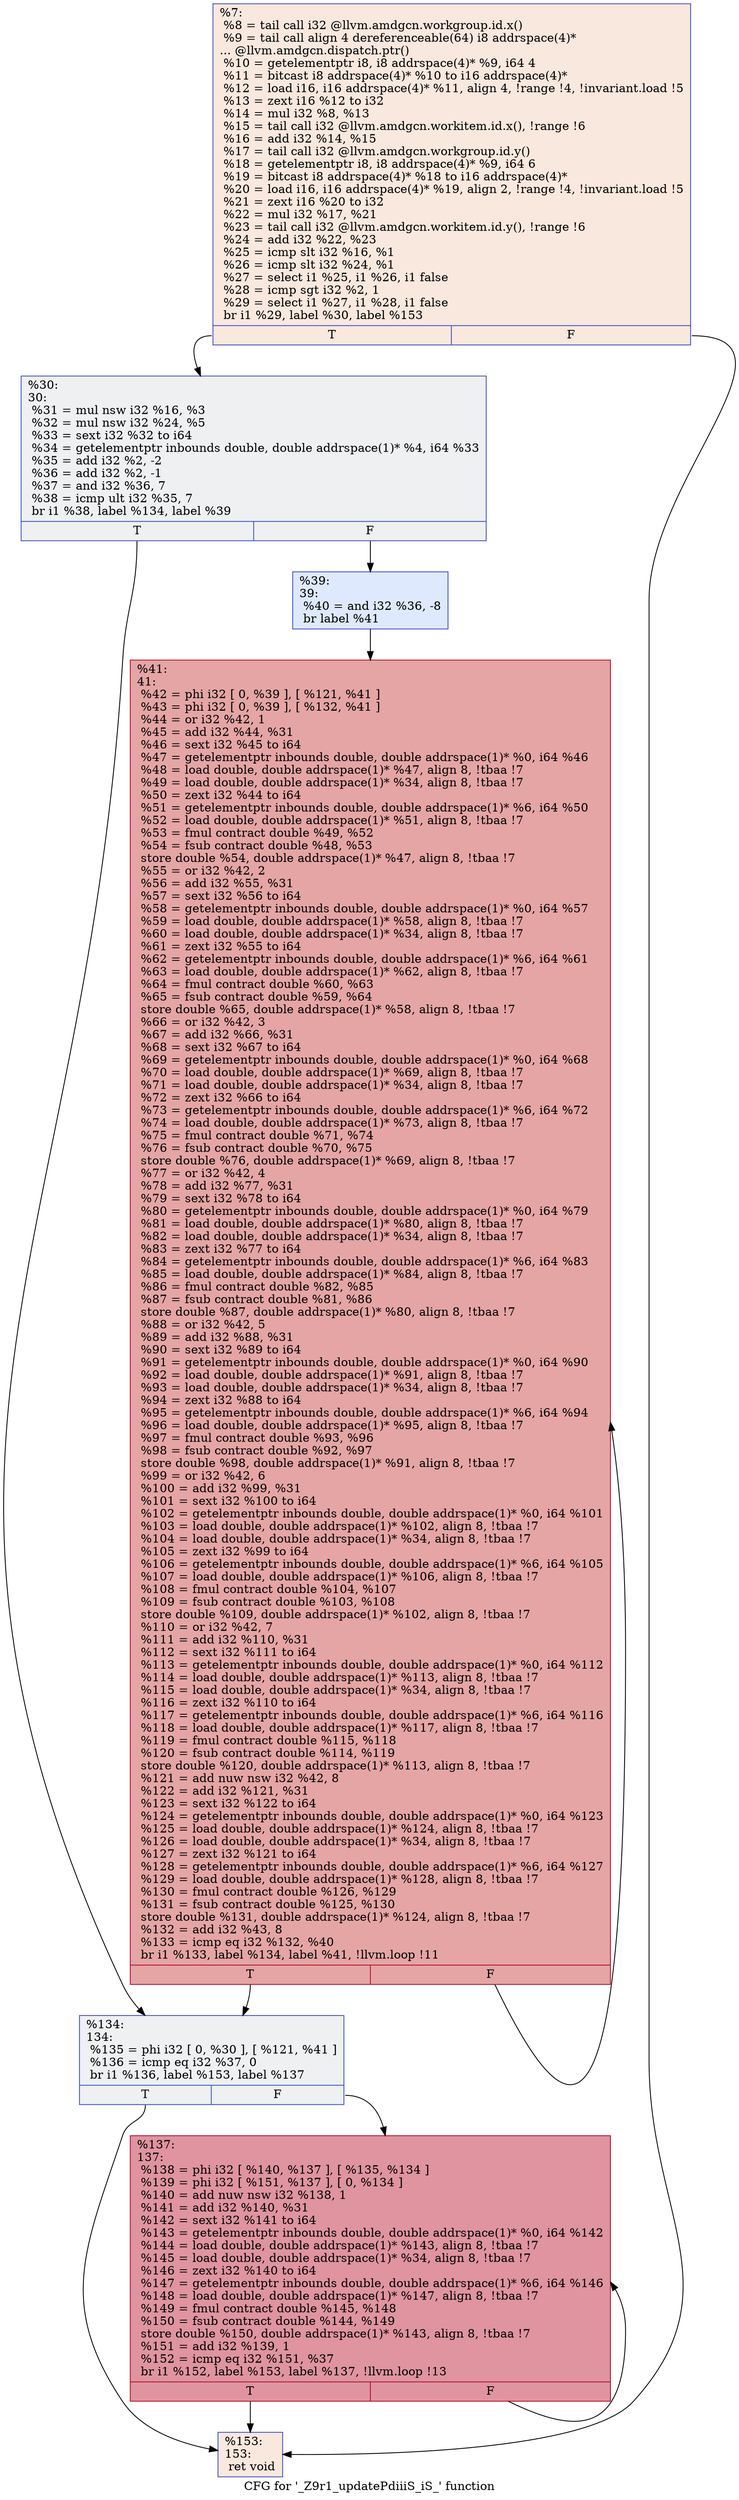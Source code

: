 digraph "CFG for '_Z9r1_updatePdiiiS_iS_' function" {
	label="CFG for '_Z9r1_updatePdiiiS_iS_' function";

	Node0x4842c80 [shape=record,color="#3d50c3ff", style=filled, fillcolor="#f2cab570",label="{%7:\l  %8 = tail call i32 @llvm.amdgcn.workgroup.id.x()\l  %9 = tail call align 4 dereferenceable(64) i8 addrspace(4)*\l... @llvm.amdgcn.dispatch.ptr()\l  %10 = getelementptr i8, i8 addrspace(4)* %9, i64 4\l  %11 = bitcast i8 addrspace(4)* %10 to i16 addrspace(4)*\l  %12 = load i16, i16 addrspace(4)* %11, align 4, !range !4, !invariant.load !5\l  %13 = zext i16 %12 to i32\l  %14 = mul i32 %8, %13\l  %15 = tail call i32 @llvm.amdgcn.workitem.id.x(), !range !6\l  %16 = add i32 %14, %15\l  %17 = tail call i32 @llvm.amdgcn.workgroup.id.y()\l  %18 = getelementptr i8, i8 addrspace(4)* %9, i64 6\l  %19 = bitcast i8 addrspace(4)* %18 to i16 addrspace(4)*\l  %20 = load i16, i16 addrspace(4)* %19, align 2, !range !4, !invariant.load !5\l  %21 = zext i16 %20 to i32\l  %22 = mul i32 %17, %21\l  %23 = tail call i32 @llvm.amdgcn.workitem.id.y(), !range !6\l  %24 = add i32 %22, %23\l  %25 = icmp slt i32 %16, %1\l  %26 = icmp slt i32 %24, %1\l  %27 = select i1 %25, i1 %26, i1 false\l  %28 = icmp sgt i32 %2, 1\l  %29 = select i1 %27, i1 %28, i1 false\l  br i1 %29, label %30, label %153\l|{<s0>T|<s1>F}}"];
	Node0x4842c80:s0 -> Node0x4846840;
	Node0x4842c80:s1 -> Node0x48468d0;
	Node0x4846840 [shape=record,color="#3d50c3ff", style=filled, fillcolor="#d9dce170",label="{%30:\l30:                                               \l  %31 = mul nsw i32 %16, %3\l  %32 = mul nsw i32 %24, %5\l  %33 = sext i32 %32 to i64\l  %34 = getelementptr inbounds double, double addrspace(1)* %4, i64 %33\l  %35 = add i32 %2, -2\l  %36 = add i32 %2, -1\l  %37 = and i32 %36, 7\l  %38 = icmp ult i32 %35, 7\l  br i1 %38, label %134, label %39\l|{<s0>T|<s1>F}}"];
	Node0x4846840:s0 -> Node0x4847010;
	Node0x4846840:s1 -> Node0x4847060;
	Node0x4847060 [shape=record,color="#3d50c3ff", style=filled, fillcolor="#b5cdfa70",label="{%39:\l39:                                               \l  %40 = and i32 %36, -8\l  br label %41\l}"];
	Node0x4847060 -> Node0x4847260;
	Node0x4847260 [shape=record,color="#b70d28ff", style=filled, fillcolor="#c5333470",label="{%41:\l41:                                               \l  %42 = phi i32 [ 0, %39 ], [ %121, %41 ]\l  %43 = phi i32 [ 0, %39 ], [ %132, %41 ]\l  %44 = or i32 %42, 1\l  %45 = add i32 %44, %31\l  %46 = sext i32 %45 to i64\l  %47 = getelementptr inbounds double, double addrspace(1)* %0, i64 %46\l  %48 = load double, double addrspace(1)* %47, align 8, !tbaa !7\l  %49 = load double, double addrspace(1)* %34, align 8, !tbaa !7\l  %50 = zext i32 %44 to i64\l  %51 = getelementptr inbounds double, double addrspace(1)* %6, i64 %50\l  %52 = load double, double addrspace(1)* %51, align 8, !tbaa !7\l  %53 = fmul contract double %49, %52\l  %54 = fsub contract double %48, %53\l  store double %54, double addrspace(1)* %47, align 8, !tbaa !7\l  %55 = or i32 %42, 2\l  %56 = add i32 %55, %31\l  %57 = sext i32 %56 to i64\l  %58 = getelementptr inbounds double, double addrspace(1)* %0, i64 %57\l  %59 = load double, double addrspace(1)* %58, align 8, !tbaa !7\l  %60 = load double, double addrspace(1)* %34, align 8, !tbaa !7\l  %61 = zext i32 %55 to i64\l  %62 = getelementptr inbounds double, double addrspace(1)* %6, i64 %61\l  %63 = load double, double addrspace(1)* %62, align 8, !tbaa !7\l  %64 = fmul contract double %60, %63\l  %65 = fsub contract double %59, %64\l  store double %65, double addrspace(1)* %58, align 8, !tbaa !7\l  %66 = or i32 %42, 3\l  %67 = add i32 %66, %31\l  %68 = sext i32 %67 to i64\l  %69 = getelementptr inbounds double, double addrspace(1)* %0, i64 %68\l  %70 = load double, double addrspace(1)* %69, align 8, !tbaa !7\l  %71 = load double, double addrspace(1)* %34, align 8, !tbaa !7\l  %72 = zext i32 %66 to i64\l  %73 = getelementptr inbounds double, double addrspace(1)* %6, i64 %72\l  %74 = load double, double addrspace(1)* %73, align 8, !tbaa !7\l  %75 = fmul contract double %71, %74\l  %76 = fsub contract double %70, %75\l  store double %76, double addrspace(1)* %69, align 8, !tbaa !7\l  %77 = or i32 %42, 4\l  %78 = add i32 %77, %31\l  %79 = sext i32 %78 to i64\l  %80 = getelementptr inbounds double, double addrspace(1)* %0, i64 %79\l  %81 = load double, double addrspace(1)* %80, align 8, !tbaa !7\l  %82 = load double, double addrspace(1)* %34, align 8, !tbaa !7\l  %83 = zext i32 %77 to i64\l  %84 = getelementptr inbounds double, double addrspace(1)* %6, i64 %83\l  %85 = load double, double addrspace(1)* %84, align 8, !tbaa !7\l  %86 = fmul contract double %82, %85\l  %87 = fsub contract double %81, %86\l  store double %87, double addrspace(1)* %80, align 8, !tbaa !7\l  %88 = or i32 %42, 5\l  %89 = add i32 %88, %31\l  %90 = sext i32 %89 to i64\l  %91 = getelementptr inbounds double, double addrspace(1)* %0, i64 %90\l  %92 = load double, double addrspace(1)* %91, align 8, !tbaa !7\l  %93 = load double, double addrspace(1)* %34, align 8, !tbaa !7\l  %94 = zext i32 %88 to i64\l  %95 = getelementptr inbounds double, double addrspace(1)* %6, i64 %94\l  %96 = load double, double addrspace(1)* %95, align 8, !tbaa !7\l  %97 = fmul contract double %93, %96\l  %98 = fsub contract double %92, %97\l  store double %98, double addrspace(1)* %91, align 8, !tbaa !7\l  %99 = or i32 %42, 6\l  %100 = add i32 %99, %31\l  %101 = sext i32 %100 to i64\l  %102 = getelementptr inbounds double, double addrspace(1)* %0, i64 %101\l  %103 = load double, double addrspace(1)* %102, align 8, !tbaa !7\l  %104 = load double, double addrspace(1)* %34, align 8, !tbaa !7\l  %105 = zext i32 %99 to i64\l  %106 = getelementptr inbounds double, double addrspace(1)* %6, i64 %105\l  %107 = load double, double addrspace(1)* %106, align 8, !tbaa !7\l  %108 = fmul contract double %104, %107\l  %109 = fsub contract double %103, %108\l  store double %109, double addrspace(1)* %102, align 8, !tbaa !7\l  %110 = or i32 %42, 7\l  %111 = add i32 %110, %31\l  %112 = sext i32 %111 to i64\l  %113 = getelementptr inbounds double, double addrspace(1)* %0, i64 %112\l  %114 = load double, double addrspace(1)* %113, align 8, !tbaa !7\l  %115 = load double, double addrspace(1)* %34, align 8, !tbaa !7\l  %116 = zext i32 %110 to i64\l  %117 = getelementptr inbounds double, double addrspace(1)* %6, i64 %116\l  %118 = load double, double addrspace(1)* %117, align 8, !tbaa !7\l  %119 = fmul contract double %115, %118\l  %120 = fsub contract double %114, %119\l  store double %120, double addrspace(1)* %113, align 8, !tbaa !7\l  %121 = add nuw nsw i32 %42, 8\l  %122 = add i32 %121, %31\l  %123 = sext i32 %122 to i64\l  %124 = getelementptr inbounds double, double addrspace(1)* %0, i64 %123\l  %125 = load double, double addrspace(1)* %124, align 8, !tbaa !7\l  %126 = load double, double addrspace(1)* %34, align 8, !tbaa !7\l  %127 = zext i32 %121 to i64\l  %128 = getelementptr inbounds double, double addrspace(1)* %6, i64 %127\l  %129 = load double, double addrspace(1)* %128, align 8, !tbaa !7\l  %130 = fmul contract double %126, %129\l  %131 = fsub contract double %125, %130\l  store double %131, double addrspace(1)* %124, align 8, !tbaa !7\l  %132 = add i32 %43, 8\l  %133 = icmp eq i32 %132, %40\l  br i1 %133, label %134, label %41, !llvm.loop !11\l|{<s0>T|<s1>F}}"];
	Node0x4847260:s0 -> Node0x4847010;
	Node0x4847260:s1 -> Node0x4847260;
	Node0x4847010 [shape=record,color="#3d50c3ff", style=filled, fillcolor="#d9dce170",label="{%134:\l134:                                              \l  %135 = phi i32 [ 0, %30 ], [ %121, %41 ]\l  %136 = icmp eq i32 %37, 0\l  br i1 %136, label %153, label %137\l|{<s0>T|<s1>F}}"];
	Node0x4847010:s0 -> Node0x48468d0;
	Node0x4847010:s1 -> Node0x484b9b0;
	Node0x484b9b0 [shape=record,color="#b70d28ff", style=filled, fillcolor="#b70d2870",label="{%137:\l137:                                              \l  %138 = phi i32 [ %140, %137 ], [ %135, %134 ]\l  %139 = phi i32 [ %151, %137 ], [ 0, %134 ]\l  %140 = add nuw nsw i32 %138, 1\l  %141 = add i32 %140, %31\l  %142 = sext i32 %141 to i64\l  %143 = getelementptr inbounds double, double addrspace(1)* %0, i64 %142\l  %144 = load double, double addrspace(1)* %143, align 8, !tbaa !7\l  %145 = load double, double addrspace(1)* %34, align 8, !tbaa !7\l  %146 = zext i32 %140 to i64\l  %147 = getelementptr inbounds double, double addrspace(1)* %6, i64 %146\l  %148 = load double, double addrspace(1)* %147, align 8, !tbaa !7\l  %149 = fmul contract double %145, %148\l  %150 = fsub contract double %144, %149\l  store double %150, double addrspace(1)* %143, align 8, !tbaa !7\l  %151 = add i32 %139, 1\l  %152 = icmp eq i32 %151, %37\l  br i1 %152, label %153, label %137, !llvm.loop !13\l|{<s0>T|<s1>F}}"];
	Node0x484b9b0:s0 -> Node0x48468d0;
	Node0x484b9b0:s1 -> Node0x484b9b0;
	Node0x48468d0 [shape=record,color="#3d50c3ff", style=filled, fillcolor="#f2cab570",label="{%153:\l153:                                              \l  ret void\l}"];
}
